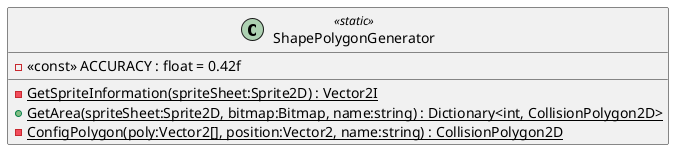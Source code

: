 @startuml
class ShapePolygonGenerator <<static>> {
    - <<const>> ACCURACY : float = 0.42f
    - {static} GetSpriteInformation(spriteSheet:Sprite2D) : Vector2I
    + {static} GetArea(spriteSheet:Sprite2D, bitmap:Bitmap, name:string) : Dictionary<int, CollisionPolygon2D>
    - {static} ConfigPolygon(poly:Vector2[], position:Vector2, name:string) : CollisionPolygon2D
}
@enduml
